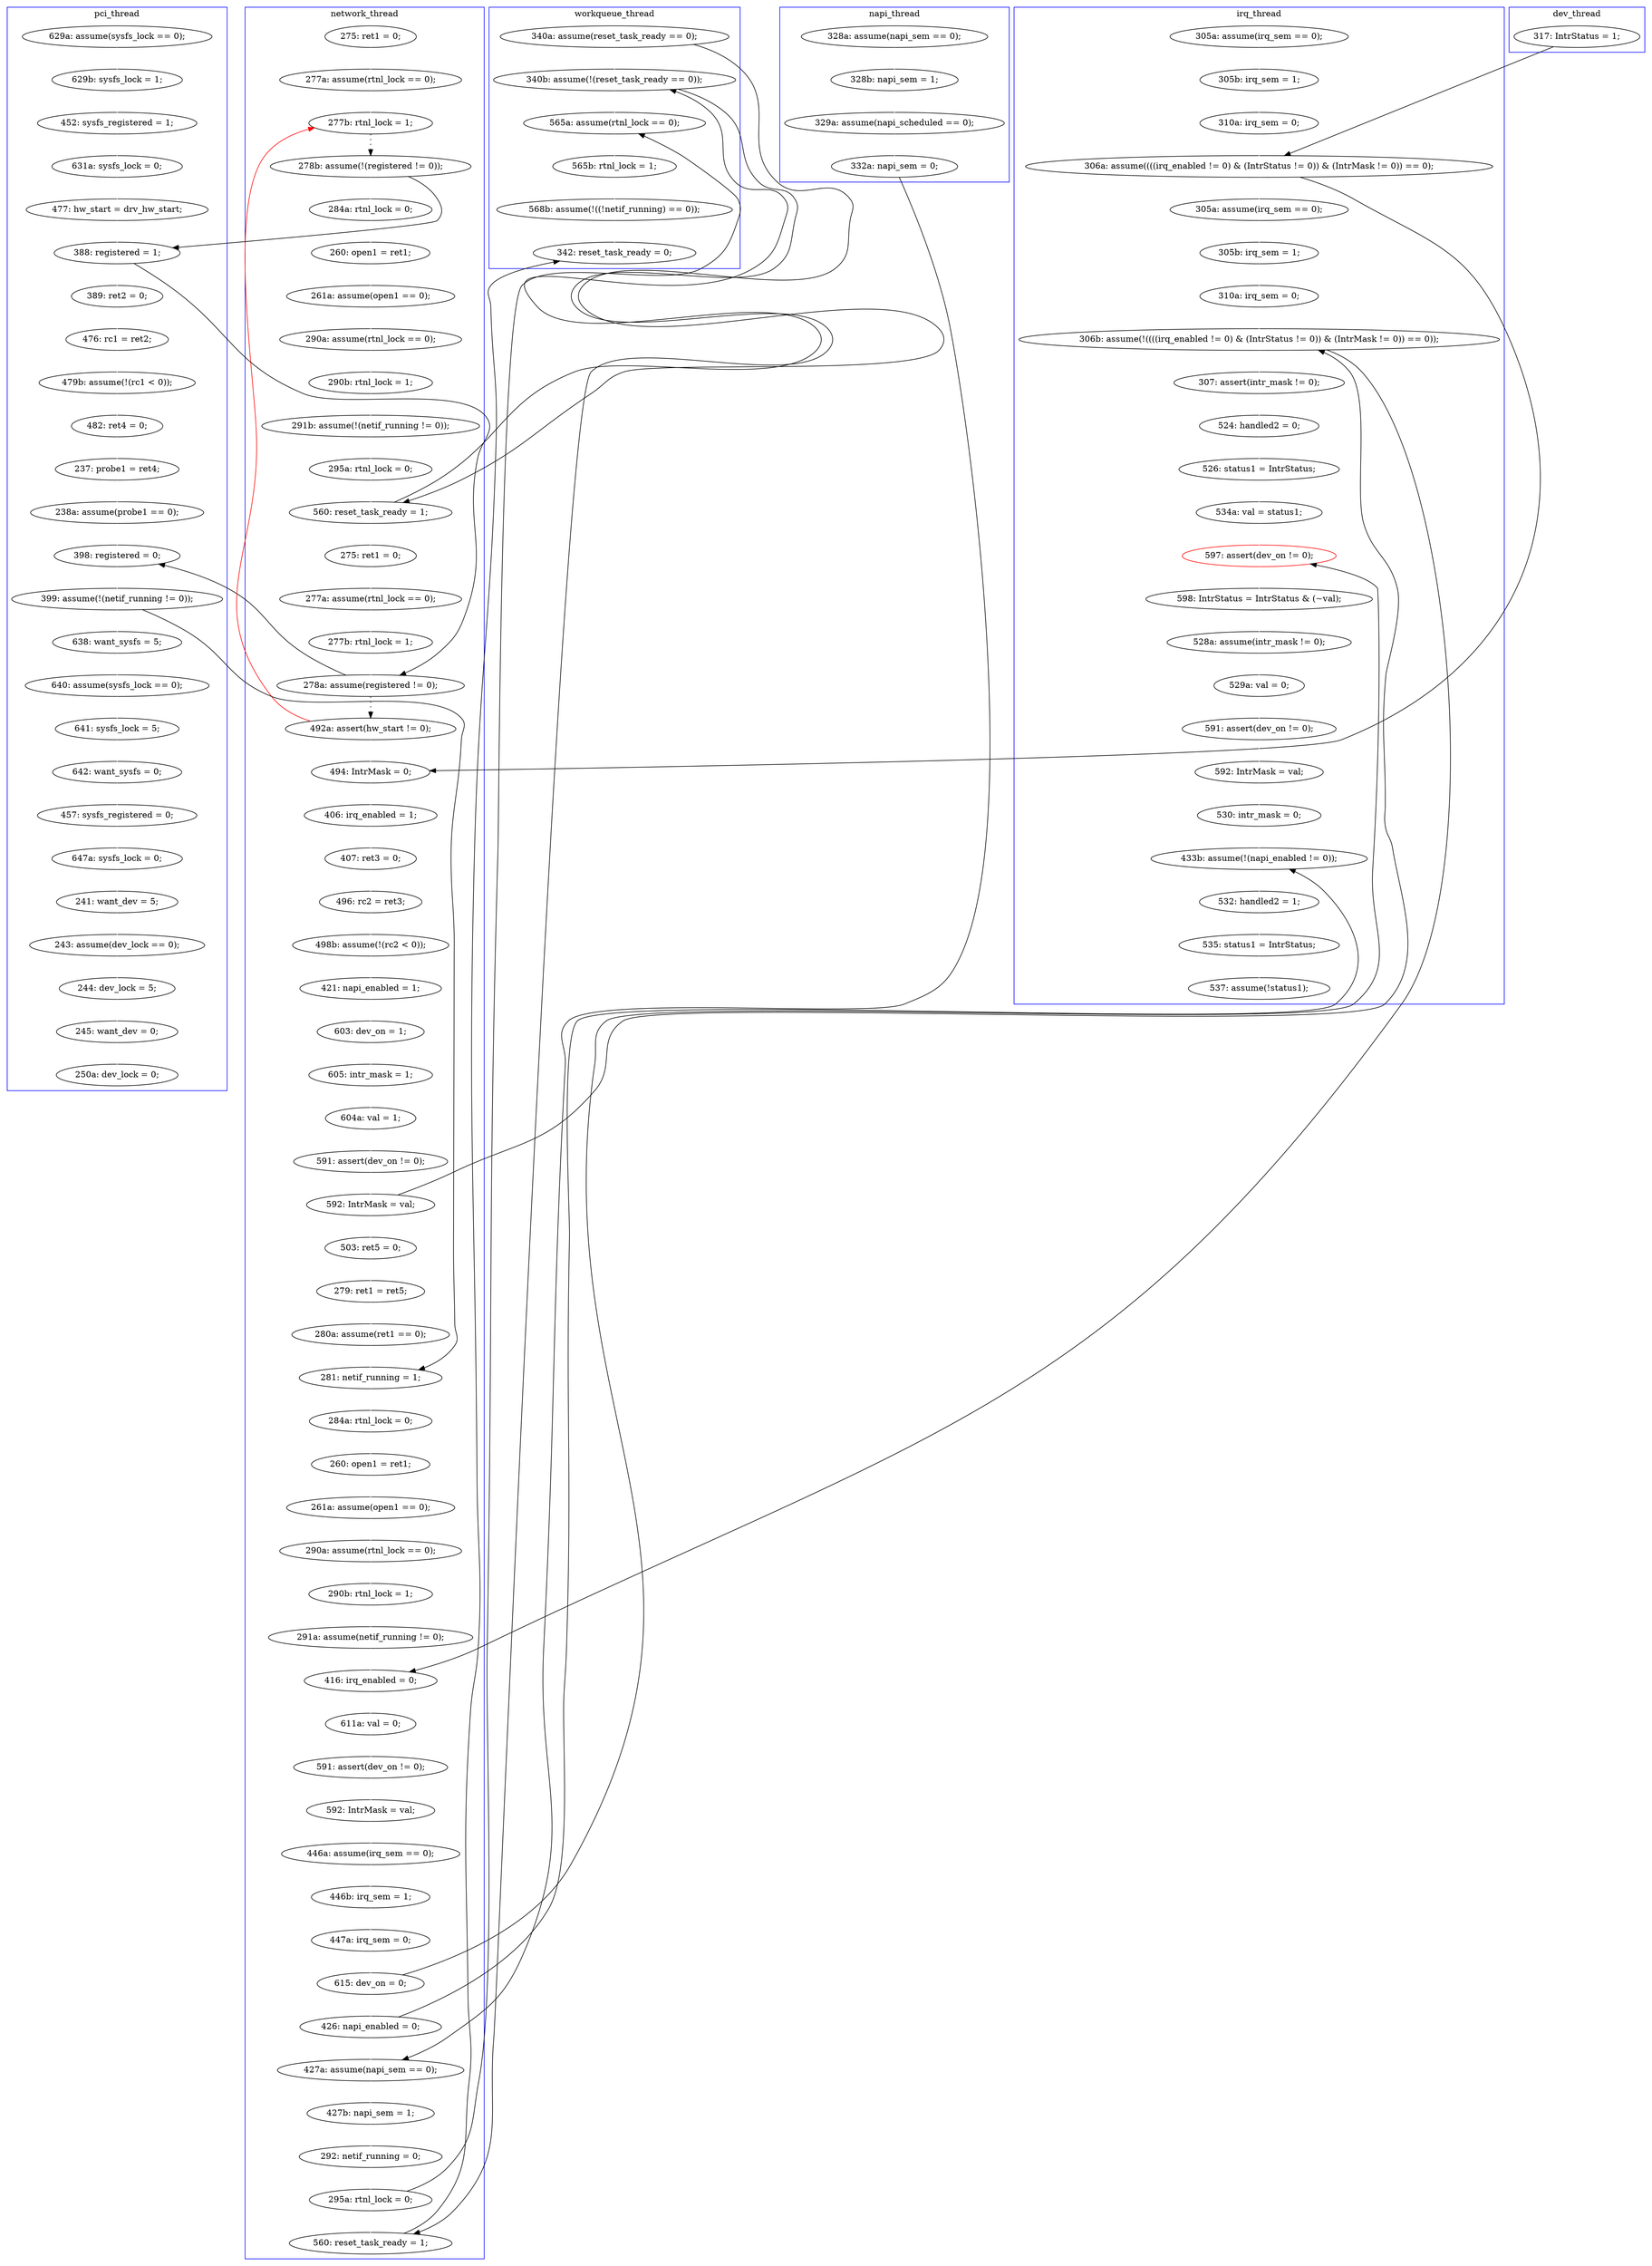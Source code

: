 digraph Counterexample {
	134 -> 149 [color = black, style = dotted]
	160 -> 205 [color = white, style = solid]
	53 -> 150 [color = black, style = solid, constraint = false]
	228 -> 229 [color = white, style = solid]
	252 -> 254 [color = white, style = solid]
	97 -> 107 [color = white, style = solid]
	95 -> 97 [color = white, style = solid]
	119 -> 228 [color = black, style = solid, constraint = false]
	112 -> 123 [color = white, style = solid]
	258 -> 259 [color = white, style = solid]
	188 -> 189 [color = white, style = solid]
	233 -> 250 [color = black, style = solid, constraint = false]
	205 -> 208 [color = white, style = solid]
	204 -> 212 [color = white, style = solid]
	220 -> 221 [color = white, style = solid]
	107 -> 112 [color = white, style = solid]
	72 -> 73 [color = white, style = solid]
	46 -> 53 [color = white, style = solid]
	92 -> 98 [color = white, style = solid]
	44 -> 45 [color = white, style = solid]
	232 -> 234 [color = white, style = solid]
	152 -> 153 [color = white, style = solid]
	267 -> 269 [color = white, style = solid]
	73 -> 76 [color = white, style = solid]
	221 -> 223 [color = white, style = solid]
	254 -> 256 [color = white, style = solid]
	40 -> 112 [color = black, style = solid, constraint = false]
	40 -> 233 [color = white, style = solid]
	186 -> 187 [color = white, style = solid]
	131 -> 132 [color = white, style = solid]
	262 -> 264 [color = white, style = solid]
	80 -> 91 [color = white, style = solid]
	94 -> 95 [color = white, style = solid]
	269 -> 273 [color = white, style = solid]
	192 -> 196 [color = white, style = solid]
	51 -> 53 [color = black, style = solid, constraint = false]
	71 -> 119 [color = white, style = solid]
	101 -> 102 [color = white, style = solid]
	244 -> 252 [color = white, style = solid]
	227 -> 273 [color = black, style = solid, constraint = false]
	179 -> 182 [color = white, style = solid]
	179 -> 195 [color = black, style = solid, constraint = false]
	273 -> 275 [color = white, style = solid]
	140 -> 141 [color = white, style = solid]
	149 -> 150 [color = white, style = solid]
	215 -> 219 [color = white, style = solid]
	164 -> 167 [color = white, style = solid]
	76 -> 78 [color = white, style = solid]
	123 -> 131 [color = white, style = solid]
	234 -> 250 [color = white, style = solid]
	259 -> 262 [color = white, style = solid]
	53 -> 125 [color = white, style = solid]
	174 -> 175 [color = white, style = solid]
	223 -> 227 [color = white, style = solid]
	208 -> 278 [color = white, style = solid]
	163 -> 164 [color = white, style = solid]
	125 -> 126 [color = white, style = solid]
	66 -> 71 [color = white, style = solid]
	134 -> 140 [color = black, style = solid, constraint = false]
	219 -> 220 [color = white, style = solid]
	264 -> 266 [color = white, style = solid]
	98 -> 101 [color = white, style = solid]
	175 -> 176 [color = white, style = solid]
	45 -> 46 [color = white, style = solid]
	151 -> 152 [color = white, style = solid]
	132 -> 134 [color = white, style = solid]
	91 -> 134 [color = black, style = solid, constraint = false]
	178 -> 179 [color = white, style = solid]
	278 -> 279 [color = white, style = solid]
	280 -> 281 [color = white, style = solid]
	170 -> 174 [color = white, style = solid]
	167 -> 170 [color = white, style = solid]
	149 -> 29 [color = red, style = solid, constraint = false]
	28 -> 29 [color = white, style = solid]
	276 -> 296 [color = white, style = solid]
	87 -> 94 [color = white, style = solid]
	199 -> 204 [color = white, style = solid]
	233 -> 237 [color = white, style = solid]
	91 -> 92 [color = white, style = solid]
	162 -> 163 [color = white, style = solid]
	148 -> 151 [color = white, style = solid]
	243 -> 285 [color = white, style = solid]
	83 -> 84 [color = white, style = solid]
	229 -> 232 [color = white, style = solid]
	112 -> 233 [color = black, style = solid, constraint = false]
	65 -> 66 [color = white, style = solid]
	266 -> 267 [color = white, style = solid]
	27 -> 28 [color = white, style = solid]
	78 -> 80 [color = white, style = solid]
	29 -> 50 [color = black, style = dotted]
	176 -> 178 [color = white, style = solid]
	150 -> 162 [color = white, style = solid]
	279 -> 280 [color = white, style = solid]
	103 -> 106 [color = white, style = solid]
	238 -> 243 [color = white, style = solid]
	223 -> 258 [color = black, style = solid, constraint = false]
	84 -> 87 [color = white, style = solid]
	183 -> 186 [color = white, style = solid]
	234 -> 237 [color = black, style = solid, constraint = false]
	195 -> 204 [color = black, style = solid, constraint = false]
	256 -> 258 [color = white, style = solid]
	196 -> 197 [color = white, style = solid]
	50 -> 91 [color = black, style = solid, constraint = false]
	106 -> 140 [color = white, style = solid]
	126 -> 127 [color = white, style = solid]
	275 -> 276 [color = white, style = solid]
	237 -> 238 [color = white, style = solid]
	50 -> 83 [color = white, style = solid]
	127 -> 195 [color = white, style = solid]
	182 -> 183 [color = white, style = solid]
	212 -> 214 [color = white, style = solid]
	141 -> 148 [color = white, style = solid]
	102 -> 103 [color = white, style = solid]
	187 -> 188 [color = white, style = solid]
	214 -> 215 [color = white, style = solid]
	227 -> 228 [color = white, style = solid]
	153 -> 160 [color = white, style = solid]
	141 -> 187 [color = black, style = solid, constraint = false]
	197 -> 199 [color = white, style = solid]
	189 -> 192 [color = white, style = solid]
	250 -> 285 [color = black, style = solid, constraint = false]
	195 -> 244 [color = white, style = solid]
	subgraph cluster7 {
		label = dev_thread
		color = blue
		51  [label = "317: IntrStatus = 1;"]
	}
	subgraph cluster4 {
		label = napi_thread
		color = blue
		65  [label = "328a: assume(napi_sem == 0);"]
		119  [label = "332a: napi_sem = 0;"]
		71  [label = "329a: assume(napi_scheduled == 0);"]
		66  [label = "328b: napi_sem = 1;"]
	}
	subgraph cluster3 {
		label = irq_thread
		color = blue
		252  [label = "524: handled2 = 0;"]
		44  [label = "305a: assume(irq_sem == 0);"]
		195  [label = "306b: assume(!((((irq_enabled != 0) & (IntrStatus != 0)) & (IntrMask != 0)) == 0));"]
		53  [label = "306a: assume((((irq_enabled != 0) & (IntrStatus != 0)) & (IntrMask != 0)) == 0);"]
		256  [label = "534a: val = status1;"]
		267  [label = "592: IntrMask = val;"]
		127  [label = "310a: irq_sem = 0;"]
		45  [label = "305b: irq_sem = 1;"]
		275  [label = "532: handled2 = 1;"]
		296  [label = "537: assume(!status1);"]
		266  [label = "591: assert(dev_on != 0);"]
		262  [label = "528a: assume(intr_mask != 0);"]
		125  [label = "305a: assume(irq_sem == 0);"]
		259  [label = "598: IntrStatus = IntrStatus & (~val);"]
		264  [label = "529a: val = 0;"]
		273  [label = "433b: assume(!(napi_enabled != 0));"]
		269  [label = "530: intr_mask = 0;"]
		276  [label = "535: status1 = IntrStatus;"]
		126  [label = "305b: irq_sem = 1;"]
		258  [label = "597: assert(dev_on != 0);", color = red]
		254  [label = "526: status1 = IntrStatus;"]
		46  [label = "310a: irq_sem = 0;"]
		244  [label = "307: assert(intr_mask != 0);"]
	}
	subgraph cluster2 {
		label = network_thread
		color = blue
		107  [label = "295a: rtnl_lock = 0;"]
		83  [label = "284a: rtnl_lock = 0;"]
		220  [label = "446b: irq_sem = 1;"]
		162  [label = "406: irq_enabled = 1;"]
		234  [label = "295a: rtnl_lock = 0;"]
		178  [label = "591: assert(dev_on != 0);"]
		123  [label = "275: ret1 = 0;"]
		175  [label = "605: intr_mask = 1;"]
		212  [label = "611a: val = 0;"]
		214  [label = "591: assert(dev_on != 0);"]
		95  [label = "290b: rtnl_lock = 1;"]
		232  [label = "292: netif_running = 0;"]
		28  [label = "277a: assume(rtnl_lock == 0);"]
		186  [label = "280a: assume(ret1 == 0);"]
		27  [label = "275: ret1 = 0;"]
		164  [label = "496: rc2 = ret3;"]
		97  [label = "291b: assume(!(netif_running != 0));"]
		215  [label = "592: IntrMask = val;"]
		182  [label = "503: ret5 = 0;"]
		50  [label = "278b: assume(!(registered != 0));"]
		170  [label = "421: napi_enabled = 1;"]
		174  [label = "603: dev_on = 1;"]
		176  [label = "604a: val = 1;"]
		87  [label = "261a: assume(open1 == 0);"]
		250  [label = "560: reset_task_ready = 1;"]
		29  [label = "277b: rtnl_lock = 1;"]
		227  [label = "426: napi_enabled = 0;"]
		183  [label = "279: ret1 = ret5;"]
		199  [label = "291a: assume(netif_running != 0);"]
		192  [label = "261a: assume(open1 == 0);"]
		94  [label = "290a: assume(rtnl_lock == 0);"]
		187  [label = "281: netif_running = 1;"]
		84  [label = "260: open1 = ret1;"]
		134  [label = "278a: assume(registered != 0);"]
		163  [label = "407: ret3 = 0;"]
		223  [label = "615: dev_on = 0;"]
		204  [label = "416: irq_enabled = 0;"]
		197  [label = "290b: rtnl_lock = 1;"]
		189  [label = "260: open1 = ret1;"]
		150  [label = "494: IntrMask = 0;"]
		167  [label = "498b: assume(!(rc2 < 0));"]
		179  [label = "592: IntrMask = val;"]
		221  [label = "447a: irq_sem = 0;"]
		229  [label = "427b: napi_sem = 1;"]
		149  [label = "492a: assert(hw_start != 0);"]
		132  [label = "277b: rtnl_lock = 1;"]
		219  [label = "446a: assume(irq_sem == 0);"]
		112  [label = "560: reset_task_ready = 1;"]
		228  [label = "427a: assume(napi_sem == 0);"]
		131  [label = "277a: assume(rtnl_lock == 0);"]
		188  [label = "284a: rtnl_lock = 0;"]
		196  [label = "290a: assume(rtnl_lock == 0);"]
	}
	subgraph cluster5 {
		label = workqueue_thread
		color = blue
		238  [label = "565b: rtnl_lock = 1;"]
		285  [label = "342: reset_task_ready = 0;"]
		40  [label = "340a: assume(reset_task_ready == 0);"]
		233  [label = "340b: assume(!(reset_task_ready == 0));"]
		243  [label = "568b: assume(!((!netif_running) == 0));"]
		237  [label = "565a: assume(rtnl_lock == 0);"]
	}
	subgraph cluster1 {
		label = pci_thread
		color = blue
		141  [label = "399: assume(!(netif_running != 0));"]
		91  [label = "388: registered = 1;"]
		140  [label = "398: registered = 0;"]
		73  [label = "629b: sysfs_lock = 1;"]
		80  [label = "477: hw_start = drv_hw_start;"]
		205  [label = "647a: sysfs_lock = 0;"]
		103  [label = "237: probe1 = ret4;"]
		98  [label = "476: rc1 = ret2;"]
		92  [label = "389: ret2 = 0;"]
		280  [label = "245: want_dev = 0;"]
		208  [label = "241: want_dev = 5;"]
		281  [label = "250a: dev_lock = 0;"]
		278  [label = "243: assume(dev_lock == 0);"]
		101  [label = "479b: assume(!(rc1 < 0));"]
		102  [label = "482: ret4 = 0;"]
		152  [label = "641: sysfs_lock = 5;"]
		106  [label = "238a: assume(probe1 == 0);"]
		279  [label = "244: dev_lock = 5;"]
		160  [label = "457: sysfs_registered = 0;"]
		151  [label = "640: assume(sysfs_lock == 0);"]
		153  [label = "642: want_sysfs = 0;"]
		78  [label = "631a: sysfs_lock = 0;"]
		148  [label = "638: want_sysfs = 5;"]
		72  [label = "629a: assume(sysfs_lock == 0);"]
		76  [label = "452: sysfs_registered = 1;"]
	}
}